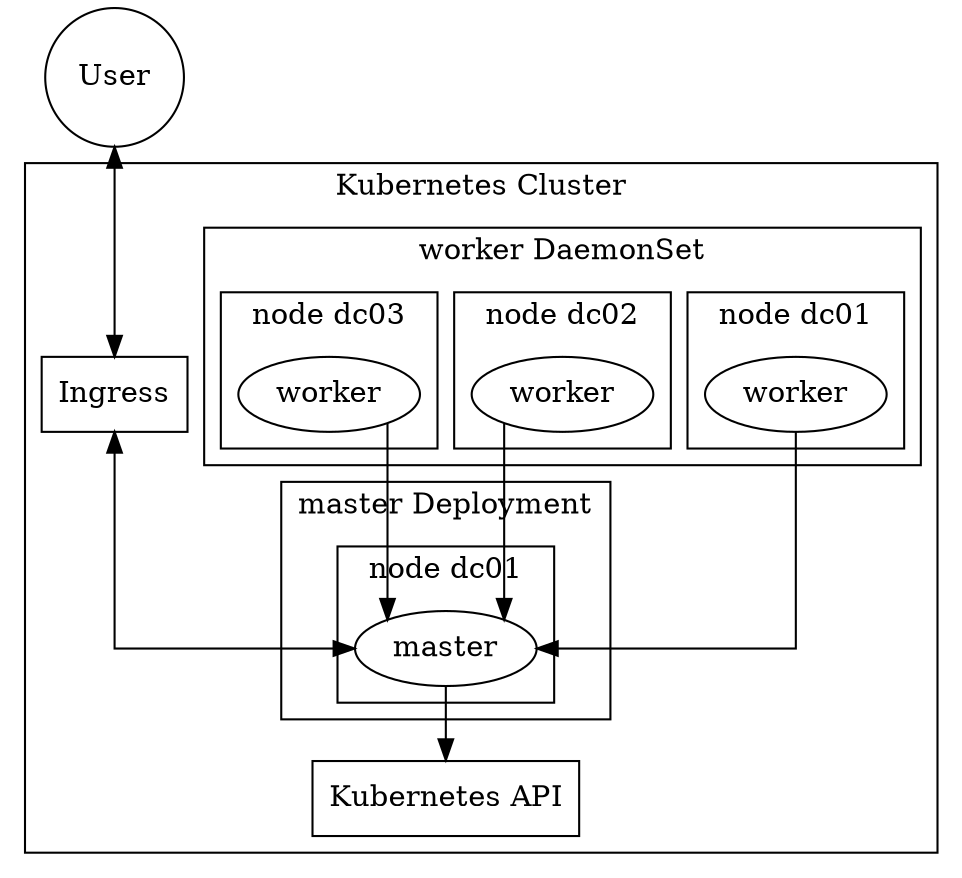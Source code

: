 digraph WebK8S {
	splines = ortho

	subgraph cluster_k8s {
		label = "Kubernetes Cluster"

		subgraph cluster_worker_daemonset {
  		label = "worker DaemonSet"

  		subgraph cluster_worker_node_dc01 {
  			label = "node dc01"

  			dc01_worker [label="worker"]
  		}

  		subgraph cluster_worker_node_dc02 {
  			label = "node dc02"

  			dc02_worker [label="worker"]
  		}

  		subgraph cluster_worker_node_dc03 {
  			label = "node dc03"

  			dc03_worker [label="worker"]
  		}
  	}

  	subgraph cluster_master_deployment {
  		label = "master Deployment"

  		subgraph cluster_master_node_dc01 {
  			label = "node dc01"

  			dc01_master [label="master"]
  		}
  	}

		kubeapi [label="Kubernetes API" shape=box]

		dc01_master -> kubeapi
  	{dc01_worker dc02_worker dc03_worker} -> dc01_master

  	ingress [label="Ingress" shape=box]
  	ingress -> dc01_master [dir=both]
	}

	user [label="User" shape=circle]
	user -> ingress [dir=both]
}
